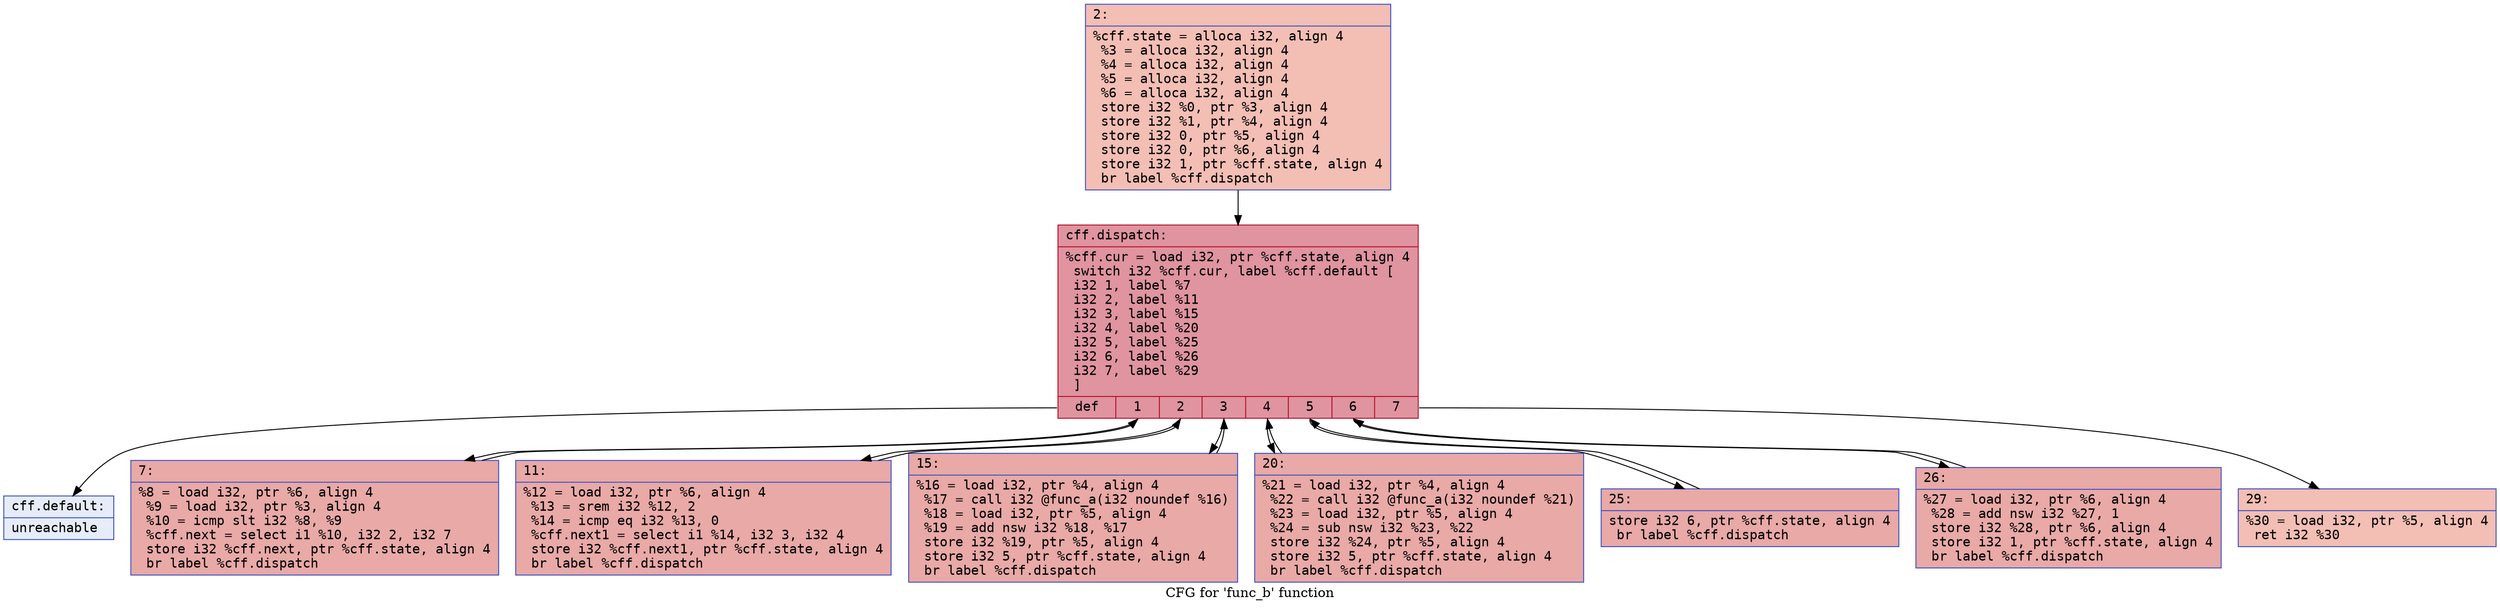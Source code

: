 digraph "CFG for 'func_b' function" {
	label="CFG for 'func_b' function";

	Node0x58e25a65a0b0 [shape=record,color="#3d50c3ff", style=filled, fillcolor="#e36c5570" fontname="Courier",label="{2:\l|  %cff.state = alloca i32, align 4\l  %3 = alloca i32, align 4\l  %4 = alloca i32, align 4\l  %5 = alloca i32, align 4\l  %6 = alloca i32, align 4\l  store i32 %0, ptr %3, align 4\l  store i32 %1, ptr %4, align 4\l  store i32 0, ptr %5, align 4\l  store i32 0, ptr %6, align 4\l  store i32 1, ptr %cff.state, align 4\l  br label %cff.dispatch\l}"];
	Node0x58e25a65a0b0 -> Node0x58e25a66cad0;
	Node0x58e25a65a590 [shape=record,color="#3d50c3ff", style=filled, fillcolor="#ca3b3770" fontname="Courier",label="{7:\l|  %8 = load i32, ptr %6, align 4\l  %9 = load i32, ptr %3, align 4\l  %10 = icmp slt i32 %8, %9\l  %cff.next = select i1 %10, i32 2, i32 7\l  store i32 %cff.next, ptr %cff.state, align 4\l  br label %cff.dispatch\l}"];
	Node0x58e25a65a590 -> Node0x58e25a66cad0;
	Node0x58e25a65a760 [shape=record,color="#3d50c3ff", style=filled, fillcolor="#ca3b3770" fontname="Courier",label="{11:\l|  %12 = load i32, ptr %6, align 4\l  %13 = srem i32 %12, 2\l  %14 = icmp eq i32 %13, 0\l  %cff.next1 = select i1 %14, i32 3, i32 4\l  store i32 %cff.next1, ptr %cff.state, align 4\l  br label %cff.dispatch\l}"];
	Node0x58e25a65a760 -> Node0x58e25a66cad0;
	Node0x58e25a65a950 [shape=record,color="#3d50c3ff", style=filled, fillcolor="#ca3b3770" fontname="Courier",label="{15:\l|  %16 = load i32, ptr %4, align 4\l  %17 = call i32 @func_a(i32 noundef %16)\l  %18 = load i32, ptr %5, align 4\l  %19 = add nsw i32 %18, %17\l  store i32 %19, ptr %5, align 4\l  store i32 5, ptr %cff.state, align 4\l  br label %cff.dispatch\l}"];
	Node0x58e25a65a950 -> Node0x58e25a66cad0;
	Node0x58e25a65a9b0 [shape=record,color="#3d50c3ff", style=filled, fillcolor="#ca3b3770" fontname="Courier",label="{20:\l|  %21 = load i32, ptr %4, align 4\l  %22 = call i32 @func_a(i32 noundef %21)\l  %23 = load i32, ptr %5, align 4\l  %24 = sub nsw i32 %23, %22\l  store i32 %24, ptr %5, align 4\l  store i32 5, ptr %cff.state, align 4\l  br label %cff.dispatch\l}"];
	Node0x58e25a65a9b0 -> Node0x58e25a66cad0;
	Node0x58e25a65ad90 [shape=record,color="#3d50c3ff", style=filled, fillcolor="#ca3b3770" fontname="Courier",label="{25:\l|  store i32 6, ptr %cff.state, align 4\l  br label %cff.dispatch\l}"];
	Node0x58e25a65ad90 -> Node0x58e25a66cad0;
	Node0x58e25a65b1f0 [shape=record,color="#3d50c3ff", style=filled, fillcolor="#ca3b3770" fontname="Courier",label="{26:\l|  %27 = load i32, ptr %6, align 4\l  %28 = add nsw i32 %27, 1\l  store i32 %28, ptr %6, align 4\l  store i32 1, ptr %cff.state, align 4\l  br label %cff.dispatch\l}"];
	Node0x58e25a65b1f0 -> Node0x58e25a66cad0;
	Node0x58e25a65a7c0 [shape=record,color="#3d50c3ff", style=filled, fillcolor="#e36c5570" fontname="Courier",label="{29:\l|  %30 = load i32, ptr %5, align 4\l  ret i32 %30\l}"];
	Node0x58e25a66cad0 [shape=record,color="#b70d28ff", style=filled, fillcolor="#b70d2870" fontname="Courier",label="{cff.dispatch:\l|  %cff.cur = load i32, ptr %cff.state, align 4\l  switch i32 %cff.cur, label %cff.default [\l    i32 1, label %7\l    i32 2, label %11\l    i32 3, label %15\l    i32 4, label %20\l    i32 5, label %25\l    i32 6, label %26\l    i32 7, label %29\l  ]\l|{<s0>def|<s1>1|<s2>2|<s3>3|<s4>4|<s5>5|<s6>6|<s7>7}}"];
	Node0x58e25a66cad0:s0 -> Node0x58e25a66cb60;
	Node0x58e25a66cad0:s1 -> Node0x58e25a65a590;
	Node0x58e25a66cad0:s2 -> Node0x58e25a65a760;
	Node0x58e25a66cad0:s3 -> Node0x58e25a65a950;
	Node0x58e25a66cad0:s4 -> Node0x58e25a65a9b0;
	Node0x58e25a66cad0:s5 -> Node0x58e25a65ad90;
	Node0x58e25a66cad0:s6 -> Node0x58e25a65b1f0;
	Node0x58e25a66cad0:s7 -> Node0x58e25a65a7c0;
	Node0x58e25a66cb60 [shape=record,color="#3d50c3ff", style=filled, fillcolor="#c7d7f070" fontname="Courier",label="{cff.default:\l|  unreachable\l}"];
}
